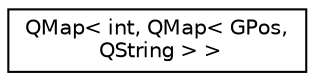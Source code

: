 digraph "类继承关系图"
{
  edge [fontname="Helvetica",fontsize="10",labelfontname="Helvetica",labelfontsize="10"];
  node [fontname="Helvetica",fontsize="10",shape=record];
  rankdir="LR";
  Node0 [label="QMap\< int, QMap\< GPos,\l QString \> \>",height=0.2,width=0.4,color="black", fillcolor="white", style="filled",URL="$class_q_map.html"];
}
